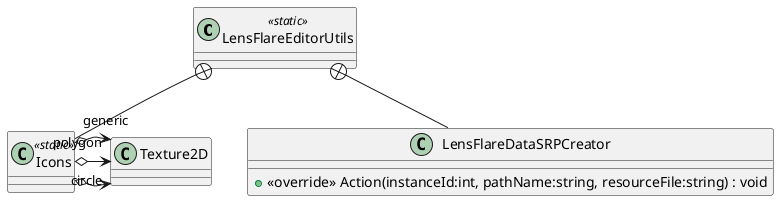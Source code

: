 @startuml
class LensFlareEditorUtils <<static>> {
}
class Icons <<static>> {
}
class LensFlareDataSRPCreator {
    + <<override>> Action(instanceId:int, pathName:string, resourceFile:string) : void
}
LensFlareEditorUtils +-- Icons
Icons o-> "circle" Texture2D
Icons o-> "polygon" Texture2D
Icons o-> "generic" Texture2D
LensFlareEditorUtils +-- LensFlareDataSRPCreator
@enduml
